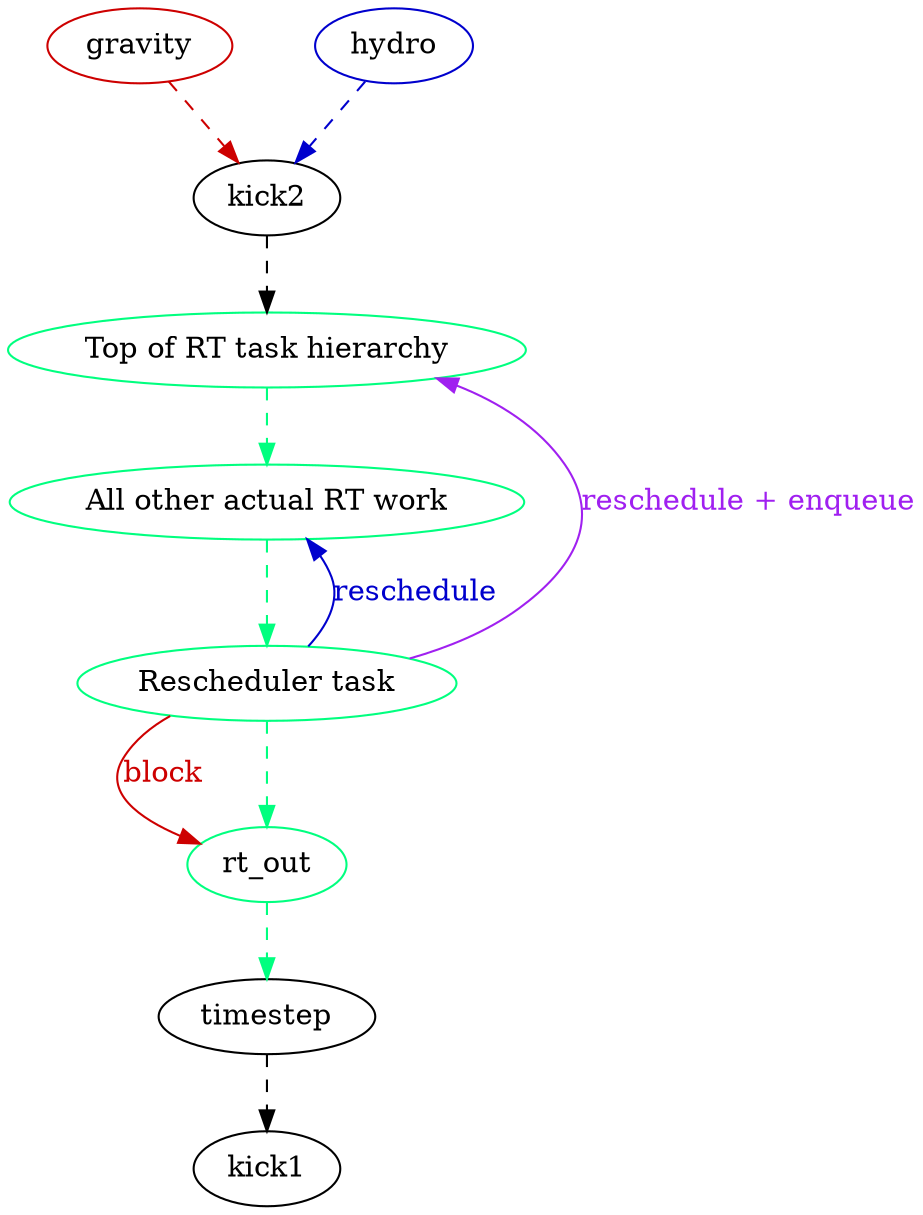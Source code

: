 digraph G {
    compound=true; // Needed to connect subgraphs
    ranksep=0.5;
    nodesep=0.55;
    

    /* Tasks            */
    /*------------------*/

    gravity [label="gravity", color=red3];
    hydro [label="hydro", color=blue3];
    kick2 [color=black];

    rt_top [color=springgreen, label="Top of RT task hierarchy"];
    rt_work [color=springgreen, label="All other actual RT work"];
    rt_reschedule [color=springgreen, label="Rescheduler task"];

    rt_out [color = springgreen, label="rt_out" ]
    kick1 [color=black];
    timestep [label="timestep", color=black];

    /* Dependencies     */
    /*------------------*/

    rt_reschedule -> rt_out [color=red3, fontcolor=red3, label="block", constraint=false];
    // rt_reschedule -> rt_top [color=blue3, fontcolor=blue3, label="reschedule", constraint=false];
    rt_reschedule -> rt_work [color=blue3, fontcolor=blue3, label="reschedule", constraint=false];
    rt_reschedule -> rt_top [color=purple, fontcolor=purple, label="reschedule + enqueue", constraint=false];


    hydro -> kick2 [color=blue3, style="dashed"];
    gravity -> kick2 [color=red3, style="dashed"];
    timestep -> kick1 [color=black, style="dashed"];
    kick2 -> rt_top [color=black, style="dashed"];
    rt_top -> rt_work [color=springgreen, style="dashed"];
    rt_work -> rt_reschedule [lhead=clusterReschedule, color=springgreen, style="dashed"];
    rt_reschedule -> rt_out [ltail=clusterReschedule, color=springgreen, style="dashed"];
    rt_out -> timestep [color=springgreen, style="dashed"];
}
